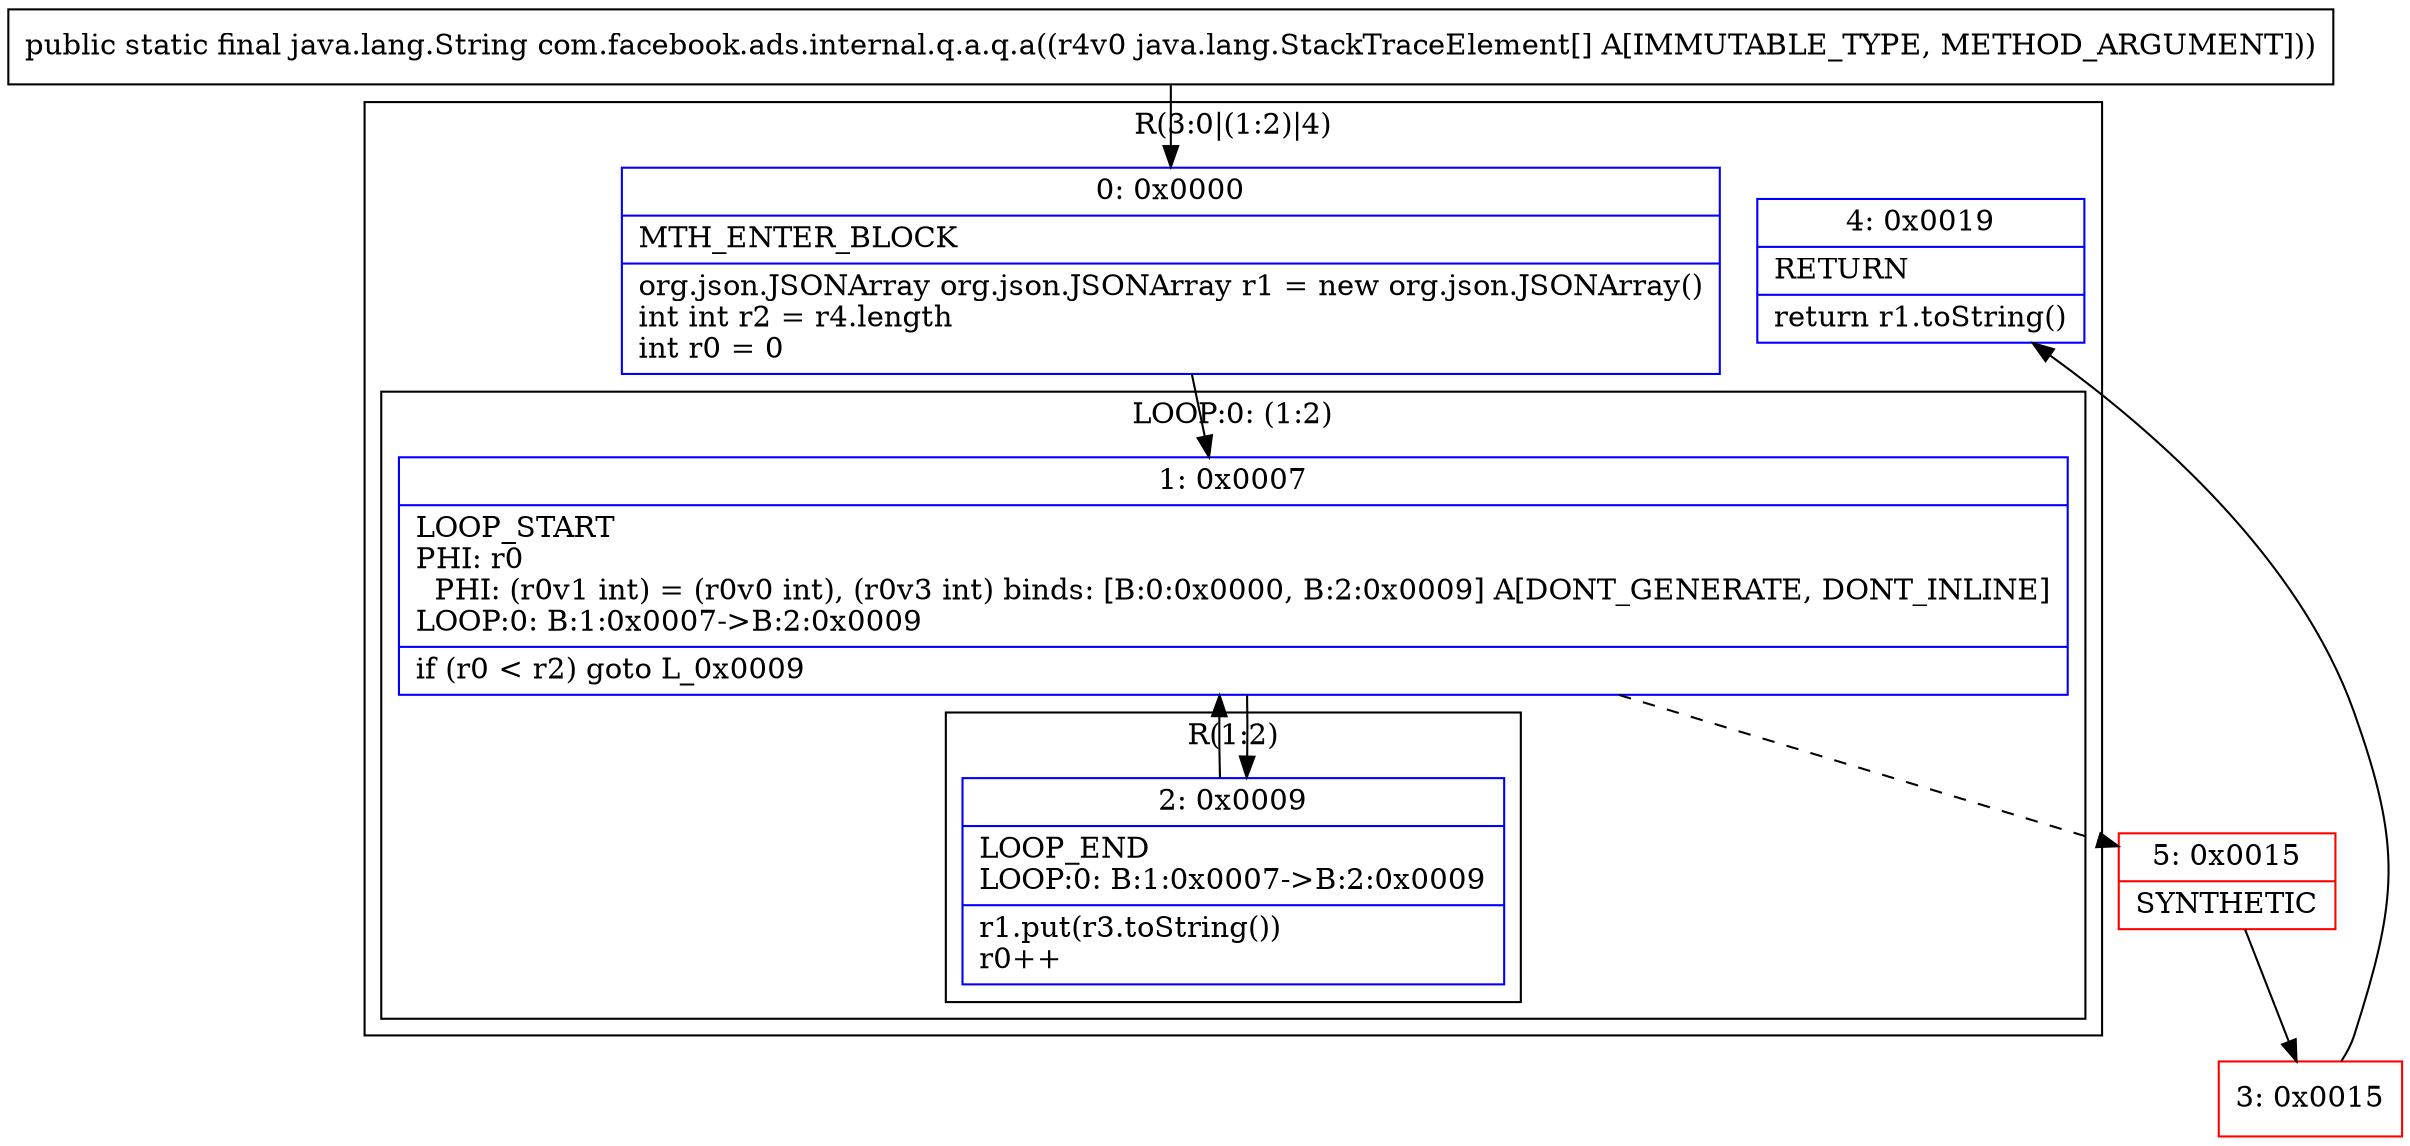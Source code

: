 digraph "CFG forcom.facebook.ads.internal.q.a.q.a([Ljava\/lang\/StackTraceElement;)Ljava\/lang\/String;" {
subgraph cluster_Region_394844186 {
label = "R(3:0|(1:2)|4)";
node [shape=record,color=blue];
Node_0 [shape=record,label="{0\:\ 0x0000|MTH_ENTER_BLOCK\l|org.json.JSONArray org.json.JSONArray r1 = new org.json.JSONArray()\lint int r2 = r4.length\lint r0 = 0\l}"];
subgraph cluster_LoopRegion_1466317364 {
label = "LOOP:0: (1:2)";
node [shape=record,color=blue];
Node_1 [shape=record,label="{1\:\ 0x0007|LOOP_START\lPHI: r0 \l  PHI: (r0v1 int) = (r0v0 int), (r0v3 int) binds: [B:0:0x0000, B:2:0x0009] A[DONT_GENERATE, DONT_INLINE]\lLOOP:0: B:1:0x0007\-\>B:2:0x0009\l|if (r0 \< r2) goto L_0x0009\l}"];
subgraph cluster_Region_808532831 {
label = "R(1:2)";
node [shape=record,color=blue];
Node_2 [shape=record,label="{2\:\ 0x0009|LOOP_END\lLOOP:0: B:1:0x0007\-\>B:2:0x0009\l|r1.put(r3.toString())\lr0++\l}"];
}
}
Node_4 [shape=record,label="{4\:\ 0x0019|RETURN\l|return r1.toString()\l}"];
}
Node_3 [shape=record,color=red,label="{3\:\ 0x0015}"];
Node_5 [shape=record,color=red,label="{5\:\ 0x0015|SYNTHETIC\l}"];
MethodNode[shape=record,label="{public static final java.lang.String com.facebook.ads.internal.q.a.q.a((r4v0 java.lang.StackTraceElement[] A[IMMUTABLE_TYPE, METHOD_ARGUMENT])) }"];
MethodNode -> Node_0;
Node_0 -> Node_1;
Node_1 -> Node_2;
Node_1 -> Node_5[style=dashed];
Node_2 -> Node_1;
Node_3 -> Node_4;
Node_5 -> Node_3;
}

